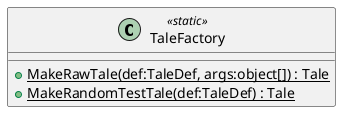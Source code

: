 @startuml
class TaleFactory <<static>> {
    + {static} MakeRawTale(def:TaleDef, args:object[]) : Tale
    + {static} MakeRandomTestTale(def:TaleDef) : Tale
}
@enduml

